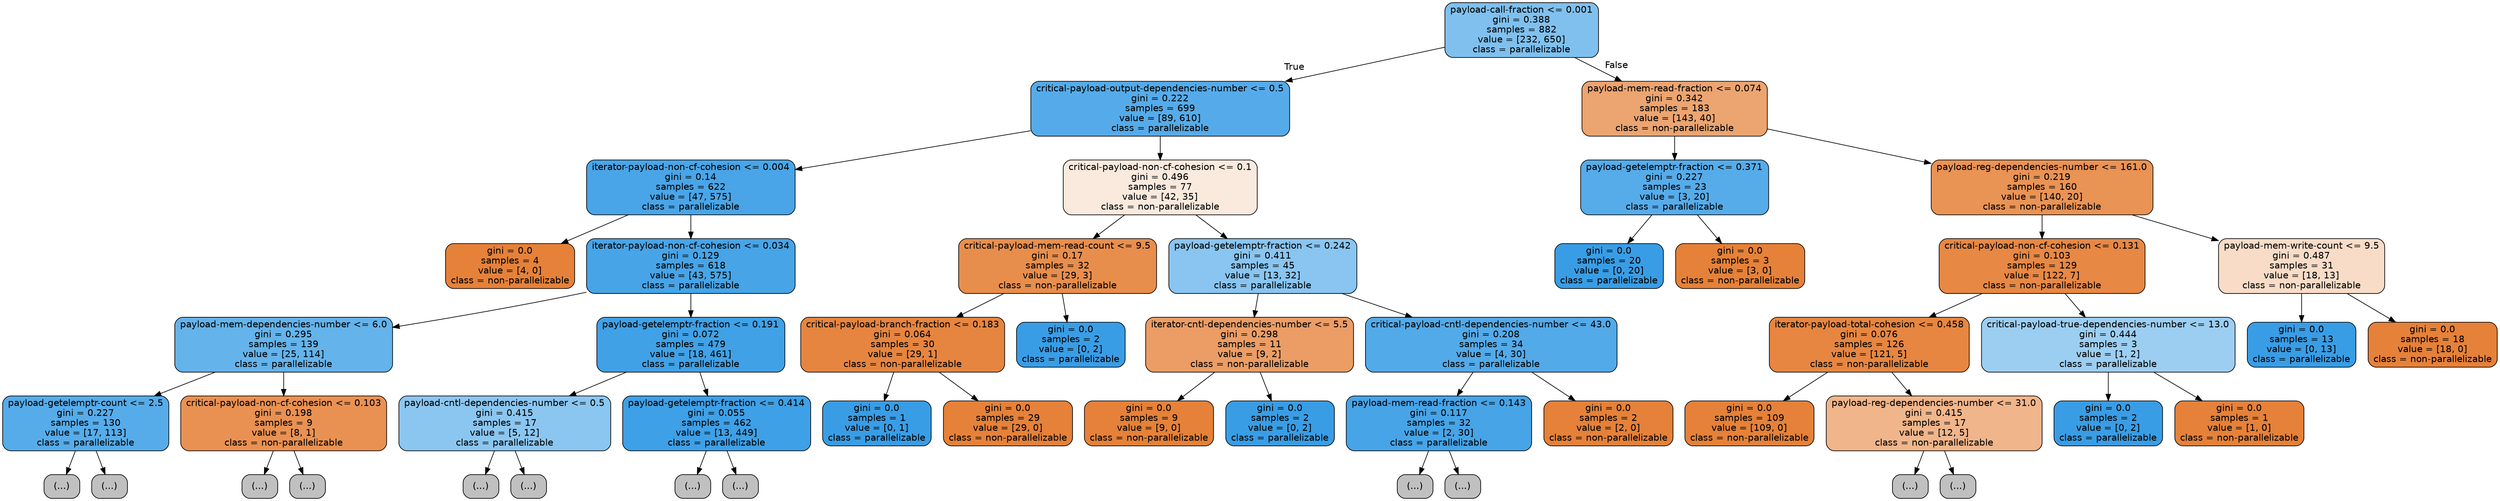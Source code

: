 digraph Tree {
node [shape=box, style="filled, rounded", color="black", fontname=helvetica] ;
edge [fontname=helvetica] ;
0 [label="payload-call-fraction <= 0.001\ngini = 0.388\nsamples = 882\nvalue = [232, 650]\nclass = parallelizable", fillcolor="#399de5a4"] ;
1 [label="critical-payload-output-dependencies-number <= 0.5\ngini = 0.222\nsamples = 699\nvalue = [89, 610]\nclass = parallelizable", fillcolor="#399de5da"] ;
0 -> 1 [labeldistance=2.5, labelangle=45, headlabel="True"] ;
2 [label="iterator-payload-non-cf-cohesion <= 0.004\ngini = 0.14\nsamples = 622\nvalue = [47, 575]\nclass = parallelizable", fillcolor="#399de5ea"] ;
1 -> 2 ;
3 [label="gini = 0.0\nsamples = 4\nvalue = [4, 0]\nclass = non-parallelizable", fillcolor="#e58139ff"] ;
2 -> 3 ;
4 [label="iterator-payload-non-cf-cohesion <= 0.034\ngini = 0.129\nsamples = 618\nvalue = [43, 575]\nclass = parallelizable", fillcolor="#399de5ec"] ;
2 -> 4 ;
5 [label="payload-mem-dependencies-number <= 6.0\ngini = 0.295\nsamples = 139\nvalue = [25, 114]\nclass = parallelizable", fillcolor="#399de5c7"] ;
4 -> 5 ;
6 [label="payload-getelemptr-count <= 2.5\ngini = 0.227\nsamples = 130\nvalue = [17, 113]\nclass = parallelizable", fillcolor="#399de5d9"] ;
5 -> 6 ;
7 [label="(...)", fillcolor="#C0C0C0"] ;
6 -> 7 ;
8 [label="(...)", fillcolor="#C0C0C0"] ;
6 -> 8 ;
29 [label="critical-payload-non-cf-cohesion <= 0.103\ngini = 0.198\nsamples = 9\nvalue = [8, 1]\nclass = non-parallelizable", fillcolor="#e58139df"] ;
5 -> 29 ;
30 [label="(...)", fillcolor="#C0C0C0"] ;
29 -> 30 ;
31 [label="(...)", fillcolor="#C0C0C0"] ;
29 -> 31 ;
32 [label="payload-getelemptr-fraction <= 0.191\ngini = 0.072\nsamples = 479\nvalue = [18, 461]\nclass = parallelizable", fillcolor="#399de5f5"] ;
4 -> 32 ;
33 [label="payload-cntl-dependencies-number <= 0.5\ngini = 0.415\nsamples = 17\nvalue = [5, 12]\nclass = parallelizable", fillcolor="#399de595"] ;
32 -> 33 ;
34 [label="(...)", fillcolor="#C0C0C0"] ;
33 -> 34 ;
39 [label="(...)", fillcolor="#C0C0C0"] ;
33 -> 39 ;
44 [label="payload-getelemptr-fraction <= 0.414\ngini = 0.055\nsamples = 462\nvalue = [13, 449]\nclass = parallelizable", fillcolor="#399de5f8"] ;
32 -> 44 ;
45 [label="(...)", fillcolor="#C0C0C0"] ;
44 -> 45 ;
70 [label="(...)", fillcolor="#C0C0C0"] ;
44 -> 70 ;
85 [label="critical-payload-non-cf-cohesion <= 0.1\ngini = 0.496\nsamples = 77\nvalue = [42, 35]\nclass = non-parallelizable", fillcolor="#e581392a"] ;
1 -> 85 ;
86 [label="critical-payload-mem-read-count <= 9.5\ngini = 0.17\nsamples = 32\nvalue = [29, 3]\nclass = non-parallelizable", fillcolor="#e58139e5"] ;
85 -> 86 ;
87 [label="critical-payload-branch-fraction <= 0.183\ngini = 0.064\nsamples = 30\nvalue = [29, 1]\nclass = non-parallelizable", fillcolor="#e58139f6"] ;
86 -> 87 ;
88 [label="gini = 0.0\nsamples = 1\nvalue = [0, 1]\nclass = parallelizable", fillcolor="#399de5ff"] ;
87 -> 88 ;
89 [label="gini = 0.0\nsamples = 29\nvalue = [29, 0]\nclass = non-parallelizable", fillcolor="#e58139ff"] ;
87 -> 89 ;
90 [label="gini = 0.0\nsamples = 2\nvalue = [0, 2]\nclass = parallelizable", fillcolor="#399de5ff"] ;
86 -> 90 ;
91 [label="payload-getelemptr-fraction <= 0.242\ngini = 0.411\nsamples = 45\nvalue = [13, 32]\nclass = parallelizable", fillcolor="#399de597"] ;
85 -> 91 ;
92 [label="iterator-cntl-dependencies-number <= 5.5\ngini = 0.298\nsamples = 11\nvalue = [9, 2]\nclass = non-parallelizable", fillcolor="#e58139c6"] ;
91 -> 92 ;
93 [label="gini = 0.0\nsamples = 9\nvalue = [9, 0]\nclass = non-parallelizable", fillcolor="#e58139ff"] ;
92 -> 93 ;
94 [label="gini = 0.0\nsamples = 2\nvalue = [0, 2]\nclass = parallelizable", fillcolor="#399de5ff"] ;
92 -> 94 ;
95 [label="critical-payload-cntl-dependencies-number <= 43.0\ngini = 0.208\nsamples = 34\nvalue = [4, 30]\nclass = parallelizable", fillcolor="#399de5dd"] ;
91 -> 95 ;
96 [label="payload-mem-read-fraction <= 0.143\ngini = 0.117\nsamples = 32\nvalue = [2, 30]\nclass = parallelizable", fillcolor="#399de5ee"] ;
95 -> 96 ;
97 [label="(...)", fillcolor="#C0C0C0"] ;
96 -> 97 ;
102 [label="(...)", fillcolor="#C0C0C0"] ;
96 -> 102 ;
103 [label="gini = 0.0\nsamples = 2\nvalue = [2, 0]\nclass = non-parallelizable", fillcolor="#e58139ff"] ;
95 -> 103 ;
104 [label="payload-mem-read-fraction <= 0.074\ngini = 0.342\nsamples = 183\nvalue = [143, 40]\nclass = non-parallelizable", fillcolor="#e58139b8"] ;
0 -> 104 [labeldistance=2.5, labelangle=-45, headlabel="False"] ;
105 [label="payload-getelemptr-fraction <= 0.371\ngini = 0.227\nsamples = 23\nvalue = [3, 20]\nclass = parallelizable", fillcolor="#399de5d9"] ;
104 -> 105 ;
106 [label="gini = 0.0\nsamples = 20\nvalue = [0, 20]\nclass = parallelizable", fillcolor="#399de5ff"] ;
105 -> 106 ;
107 [label="gini = 0.0\nsamples = 3\nvalue = [3, 0]\nclass = non-parallelizable", fillcolor="#e58139ff"] ;
105 -> 107 ;
108 [label="payload-reg-dependencies-number <= 161.0\ngini = 0.219\nsamples = 160\nvalue = [140, 20]\nclass = non-parallelizable", fillcolor="#e58139db"] ;
104 -> 108 ;
109 [label="critical-payload-non-cf-cohesion <= 0.131\ngini = 0.103\nsamples = 129\nvalue = [122, 7]\nclass = non-parallelizable", fillcolor="#e58139f0"] ;
108 -> 109 ;
110 [label="iterator-payload-total-cohesion <= 0.458\ngini = 0.076\nsamples = 126\nvalue = [121, 5]\nclass = non-parallelizable", fillcolor="#e58139f4"] ;
109 -> 110 ;
111 [label="gini = 0.0\nsamples = 109\nvalue = [109, 0]\nclass = non-parallelizable", fillcolor="#e58139ff"] ;
110 -> 111 ;
112 [label="payload-reg-dependencies-number <= 31.0\ngini = 0.415\nsamples = 17\nvalue = [12, 5]\nclass = non-parallelizable", fillcolor="#e5813995"] ;
110 -> 112 ;
113 [label="(...)", fillcolor="#C0C0C0"] ;
112 -> 113 ;
116 [label="(...)", fillcolor="#C0C0C0"] ;
112 -> 116 ;
117 [label="critical-payload-true-dependencies-number <= 13.0\ngini = 0.444\nsamples = 3\nvalue = [1, 2]\nclass = parallelizable", fillcolor="#399de57f"] ;
109 -> 117 ;
118 [label="gini = 0.0\nsamples = 2\nvalue = [0, 2]\nclass = parallelizable", fillcolor="#399de5ff"] ;
117 -> 118 ;
119 [label="gini = 0.0\nsamples = 1\nvalue = [1, 0]\nclass = non-parallelizable", fillcolor="#e58139ff"] ;
117 -> 119 ;
120 [label="payload-mem-write-count <= 9.5\ngini = 0.487\nsamples = 31\nvalue = [18, 13]\nclass = non-parallelizable", fillcolor="#e5813947"] ;
108 -> 120 ;
121 [label="gini = 0.0\nsamples = 13\nvalue = [0, 13]\nclass = parallelizable", fillcolor="#399de5ff"] ;
120 -> 121 ;
122 [label="gini = 0.0\nsamples = 18\nvalue = [18, 0]\nclass = non-parallelizable", fillcolor="#e58139ff"] ;
120 -> 122 ;
}
